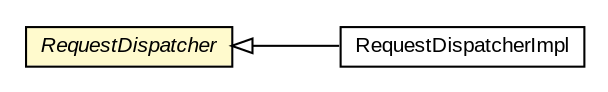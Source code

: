 #!/usr/local/bin/dot
#
# Class diagram 
# Generated by UMLGraph version R5_6-24-gf6e263 (http://www.umlgraph.org/)
#

digraph G {
	edge [fontname="arial",fontsize=10,labelfontname="arial",labelfontsize=10];
	node [fontname="arial",fontsize=10,shape=plaintext];
	nodesep=0.25;
	ranksep=0.5;
	rankdir=LR;
	// io.reinert.requestor.RequestDispatcherImpl
	c7627 [label=<<table title="io.reinert.requestor.RequestDispatcherImpl" border="0" cellborder="1" cellspacing="0" cellpadding="2" port="p" href="./RequestDispatcherImpl.html">
		<tr><td><table border="0" cellspacing="0" cellpadding="1">
<tr><td align="center" balign="center"> RequestDispatcherImpl </td></tr>
		</table></td></tr>
		</table>>, URL="./RequestDispatcherImpl.html", fontname="arial", fontcolor="black", fontsize=10.0];
	// io.reinert.requestor.RequestDispatcher
	c7630 [label=<<table title="io.reinert.requestor.RequestDispatcher" border="0" cellborder="1" cellspacing="0" cellpadding="2" port="p" bgcolor="lemonChiffon" href="./RequestDispatcher.html">
		<tr><td><table border="0" cellspacing="0" cellpadding="1">
<tr><td align="center" balign="center"><font face="arial italic"> RequestDispatcher </font></td></tr>
		</table></td></tr>
		</table>>, URL="./RequestDispatcher.html", fontname="arial", fontcolor="black", fontsize=10.0];
	//io.reinert.requestor.RequestDispatcherImpl extends io.reinert.requestor.RequestDispatcher
	c7630:p -> c7627:p [dir=back,arrowtail=empty];
}

